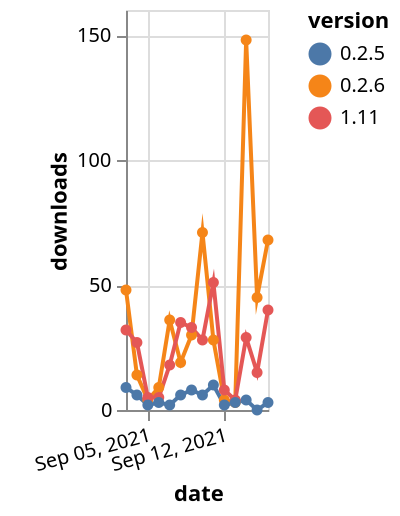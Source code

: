 {"$schema": "https://vega.github.io/schema/vega-lite/v5.json", "description": "A simple bar chart with embedded data.", "data": {"values": [{"date": "2021-09-03", "total": 85200, "delta": 48, "version": "0.2.6"}, {"date": "2021-09-04", "total": 85214, "delta": 14, "version": "0.2.6"}, {"date": "2021-09-05", "total": 85218, "delta": 4, "version": "0.2.6"}, {"date": "2021-09-06", "total": 85227, "delta": 9, "version": "0.2.6"}, {"date": "2021-09-07", "total": 85263, "delta": 36, "version": "0.2.6"}, {"date": "2021-09-08", "total": 85282, "delta": 19, "version": "0.2.6"}, {"date": "2021-09-09", "total": 85312, "delta": 30, "version": "0.2.6"}, {"date": "2021-09-10", "total": 85383, "delta": 71, "version": "0.2.6"}, {"date": "2021-09-11", "total": 85411, "delta": 28, "version": "0.2.6"}, {"date": "2021-09-12", "total": 85415, "delta": 4, "version": "0.2.6"}, {"date": "2021-09-13", "total": 85418, "delta": 3, "version": "0.2.6"}, {"date": "2021-09-14", "total": 85566, "delta": 148, "version": "0.2.6"}, {"date": "2021-09-15", "total": 85611, "delta": 45, "version": "0.2.6"}, {"date": "2021-09-16", "total": 85679, "delta": 68, "version": "0.2.6"}, {"date": "2021-09-03", "total": 3400, "delta": 32, "version": "1.11"}, {"date": "2021-09-04", "total": 3427, "delta": 27, "version": "1.11"}, {"date": "2021-09-05", "total": 3432, "delta": 5, "version": "1.11"}, {"date": "2021-09-06", "total": 3437, "delta": 5, "version": "1.11"}, {"date": "2021-09-07", "total": 3455, "delta": 18, "version": "1.11"}, {"date": "2021-09-08", "total": 3490, "delta": 35, "version": "1.11"}, {"date": "2021-09-09", "total": 3523, "delta": 33, "version": "1.11"}, {"date": "2021-09-10", "total": 3551, "delta": 28, "version": "1.11"}, {"date": "2021-09-11", "total": 3602, "delta": 51, "version": "1.11"}, {"date": "2021-09-12", "total": 3610, "delta": 8, "version": "1.11"}, {"date": "2021-09-13", "total": 3614, "delta": 4, "version": "1.11"}, {"date": "2021-09-14", "total": 3643, "delta": 29, "version": "1.11"}, {"date": "2021-09-15", "total": 3658, "delta": 15, "version": "1.11"}, {"date": "2021-09-16", "total": 3698, "delta": 40, "version": "1.11"}, {"date": "2021-09-03", "total": 13584, "delta": 9, "version": "0.2.5"}, {"date": "2021-09-04", "total": 13590, "delta": 6, "version": "0.2.5"}, {"date": "2021-09-05", "total": 13592, "delta": 2, "version": "0.2.5"}, {"date": "2021-09-06", "total": 13595, "delta": 3, "version": "0.2.5"}, {"date": "2021-09-07", "total": 13597, "delta": 2, "version": "0.2.5"}, {"date": "2021-09-08", "total": 13603, "delta": 6, "version": "0.2.5"}, {"date": "2021-09-09", "total": 13611, "delta": 8, "version": "0.2.5"}, {"date": "2021-09-10", "total": 13617, "delta": 6, "version": "0.2.5"}, {"date": "2021-09-11", "total": 13627, "delta": 10, "version": "0.2.5"}, {"date": "2021-09-12", "total": 13629, "delta": 2, "version": "0.2.5"}, {"date": "2021-09-13", "total": 13632, "delta": 3, "version": "0.2.5"}, {"date": "2021-09-14", "total": 13636, "delta": 4, "version": "0.2.5"}, {"date": "2021-09-15", "total": 13636, "delta": 0, "version": "0.2.5"}, {"date": "2021-09-16", "total": 13639, "delta": 3, "version": "0.2.5"}]}, "width": "container", "mark": {"type": "line", "point": {"filled": true}}, "encoding": {"x": {"field": "date", "type": "temporal", "timeUnit": "yearmonthdate", "title": "date", "axis": {"labelAngle": -15}}, "y": {"field": "delta", "type": "quantitative", "title": "downloads"}, "color": {"field": "version", "type": "nominal"}, "tooltip": {"field": "delta"}}}